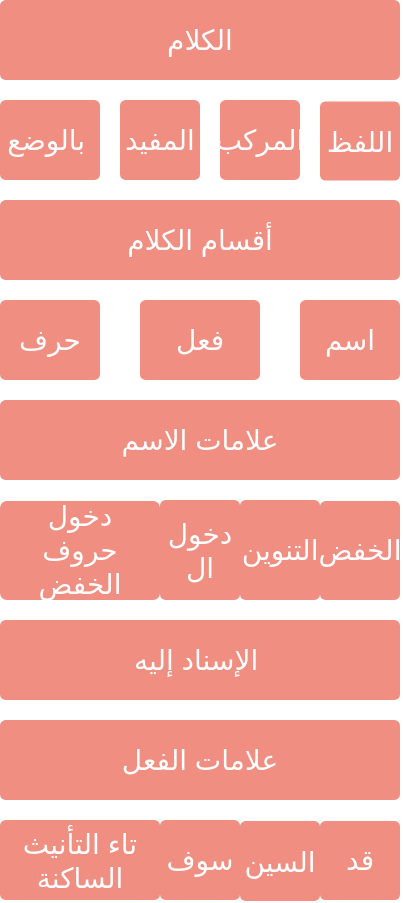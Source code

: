<mxfile version="24.6.4" type="github">
  <diagram id="6a731a19-8d31-9384-78a2-239565b7b9f0" name="Page-1">
    <mxGraphModel dx="283" dy="626" grid="1" gridSize="10" guides="1" tooltips="1" connect="1" arrows="1" fold="1" page="1" pageScale="1" pageWidth="1169" pageHeight="827" background="none" math="0" shadow="0">
      <root>
        <mxCell id="0" />
        <mxCell id="1" parent="0" />
        <mxCell id="1756" value="الكلام" style="rounded=1;whiteSpace=wrap;html=1;shadow=0;labelBackgroundColor=none;strokeColor=none;strokeWidth=3;fillColor=#f08e81;fontFamily=Helvetica;fontSize=14;fontColor=#FFFFFF;align=center;spacing=5;fontStyle=0;arcSize=7;perimeterSpacing=2;" parent="1" vertex="1">
          <mxGeometry x="960" y="10" width="200" height="40" as="geometry" />
        </mxCell>
        <mxCell id="1773" value="" style="edgeStyle=none;rounded=1;jumpStyle=none;html=1;shadow=0;labelBackgroundColor=none;startArrow=none;startFill=0;jettySize=auto;orthogonalLoop=1;strokeColor=#12AAB5;strokeWidth=3;fontFamily=Helvetica;fontSize=14;fontColor=#FFFFFF;spacing=5;fontStyle=1;fillColor=#b0e3e6;" parent="1" edge="1">
          <mxGeometry relative="1" as="geometry">
            <mxPoint x="931.583" y="522.5" as="targetPoint" />
          </mxGeometry>
        </mxCell>
        <mxCell id="1775" value="" style="edgeStyle=none;rounded=1;jumpStyle=none;html=1;shadow=0;labelBackgroundColor=none;startArrow=none;startFill=0;jettySize=auto;orthogonalLoop=1;strokeColor=#12AAB5;strokeWidth=3;fontFamily=Helvetica;fontSize=14;fontColor=#FFFFFF;spacing=5;fontStyle=1;fillColor=#b0e3e6;" parent="1" edge="1">
          <mxGeometry relative="1" as="geometry">
            <mxPoint x="1003" y="446.533" as="targetPoint" />
          </mxGeometry>
        </mxCell>
        <mxCell id="1777" value="" style="edgeStyle=none;rounded=1;jumpStyle=none;html=1;shadow=0;labelBackgroundColor=none;startArrow=none;startFill=0;jettySize=auto;orthogonalLoop=1;strokeColor=#12AAB5;strokeWidth=3;fontFamily=Helvetica;fontSize=14;fontColor=#FFFFFF;spacing=5;fontStyle=1;fillColor=#b0e3e6;" parent="1" edge="1">
          <mxGeometry relative="1" as="geometry">
            <mxPoint x="1003" y="376.867" as="targetPoint" />
          </mxGeometry>
        </mxCell>
        <mxCell id="1779" value="" style="edgeStyle=none;rounded=1;jumpStyle=none;html=1;shadow=0;labelBackgroundColor=none;startArrow=none;startFill=0;jettySize=auto;orthogonalLoop=1;strokeColor=#12AAB5;strokeWidth=3;fontFamily=Helvetica;fontSize=14;fontColor=#FFFFFF;spacing=5;fontStyle=1;fillColor=#b0e3e6;" parent="1" edge="1">
          <mxGeometry relative="1" as="geometry">
            <mxPoint x="931.844" y="306.5" as="targetPoint" />
          </mxGeometry>
        </mxCell>
        <mxCell id="cRscaKNVrJ4zBHYBfBJa-1784" value="المركب" style="rounded=1;whiteSpace=wrap;html=1;shadow=0;labelBackgroundColor=none;strokeColor=none;strokeWidth=3;fillColor=#f08e81;fontFamily=Helvetica;fontSize=14;fontColor=#FFFFFF;align=center;spacing=5;fontStyle=0;arcSize=7;perimeterSpacing=2;" parent="1" vertex="1">
          <mxGeometry x="1070" y="60" width="40" height="40" as="geometry" />
        </mxCell>
        <mxCell id="cRscaKNVrJ4zBHYBfBJa-1788" value="اللفظ" style="whiteSpace=wrap;html=1;fontSize=14;fillColor=#f08e81;strokeColor=none;fontColor=#FFFFFF;rounded=1;shadow=0;labelBackgroundColor=none;strokeWidth=3;spacing=5;fontStyle=0;arcSize=7;" parent="1" vertex="1">
          <mxGeometry x="1120" y="60.75" width="40" height="39.5" as="geometry" />
        </mxCell>
        <mxCell id="cRscaKNVrJ4zBHYBfBJa-1790" value="المفيد" style="whiteSpace=wrap;html=1;fontSize=14;fillColor=#f08e81;strokeColor=none;fontColor=#FFFFFF;rounded=1;shadow=0;labelBackgroundColor=none;strokeWidth=3;spacing=5;fontStyle=0;arcSize=7;" parent="1" vertex="1">
          <mxGeometry x="1020" y="60" width="40" height="40" as="geometry" />
        </mxCell>
        <mxCell id="cRscaKNVrJ4zBHYBfBJa-1792" value="بالوضع&amp;nbsp;" style="whiteSpace=wrap;html=1;fontSize=14;fillColor=#f08e81;strokeColor=none;fontColor=#FFFFFF;rounded=1;shadow=0;labelBackgroundColor=none;strokeWidth=3;spacing=5;fontStyle=0;arcSize=7;" parent="1" vertex="1">
          <mxGeometry x="960" y="60" width="50" height="40" as="geometry" />
        </mxCell>
        <mxCell id="5z6oDSpN4JRysGnLd312-1780" value="أقسام الكلام" style="rounded=1;whiteSpace=wrap;html=1;shadow=0;labelBackgroundColor=none;strokeColor=none;strokeWidth=3;fillColor=#f08e81;fontFamily=Helvetica;fontSize=14;fontColor=#FFFFFF;align=center;spacing=5;fontStyle=0;arcSize=7;perimeterSpacing=2;" parent="1" vertex="1">
          <mxGeometry x="960" y="110" width="200" height="40" as="geometry" />
        </mxCell>
        <mxCell id="5z6oDSpN4JRysGnLd312-1781" value="حرف" style="rounded=1;whiteSpace=wrap;html=1;shadow=0;labelBackgroundColor=none;strokeColor=none;strokeWidth=3;fillColor=#f08e81;fontFamily=Helvetica;fontSize=14;fontColor=#FFFFFF;align=center;spacing=5;fontStyle=0;arcSize=7;perimeterSpacing=2;" parent="1" vertex="1">
          <mxGeometry x="960" y="160" width="50" height="40" as="geometry" />
        </mxCell>
        <mxCell id="5z6oDSpN4JRysGnLd312-1783" value="فعل" style="rounded=1;whiteSpace=wrap;html=1;shadow=0;labelBackgroundColor=none;strokeColor=none;strokeWidth=3;fillColor=#f08e81;fontFamily=Helvetica;fontSize=14;fontColor=#FFFFFF;align=center;spacing=5;fontStyle=0;arcSize=7;perimeterSpacing=2;" parent="1" vertex="1">
          <mxGeometry x="1030" y="160" width="60" height="40" as="geometry" />
        </mxCell>
        <mxCell id="5z6oDSpN4JRysGnLd312-1784" value="اسم" style="rounded=1;whiteSpace=wrap;html=1;shadow=0;labelBackgroundColor=none;strokeColor=none;strokeWidth=3;fillColor=#f08e81;fontFamily=Helvetica;fontSize=14;fontColor=#FFFFFF;align=center;spacing=5;fontStyle=0;arcSize=7;perimeterSpacing=2;" parent="1" vertex="1">
          <mxGeometry x="1110" y="160" width="50" height="40" as="geometry" />
        </mxCell>
        <mxCell id="5z6oDSpN4JRysGnLd312-1788" value="علامات الاسم" style="rounded=1;whiteSpace=wrap;html=1;shadow=0;labelBackgroundColor=none;strokeColor=none;strokeWidth=3;fillColor=#f08e81;fontFamily=Helvetica;fontSize=14;fontColor=#FFFFFF;align=center;spacing=5;fontStyle=0;arcSize=7;perimeterSpacing=2;" parent="1" vertex="1">
          <mxGeometry x="960" y="210" width="200" height="40" as="geometry" />
        </mxCell>
        <mxCell id="5z6oDSpN4JRysGnLd312-1790" value="دخول حروف الخفض" style="whiteSpace=wrap;html=1;fontSize=14;fillColor=#f08e81;strokeColor=none;fontColor=#FFFFFF;rounded=1;shadow=0;labelBackgroundColor=none;strokeWidth=3;spacing=5;fontStyle=0;arcSize=7;" parent="1" vertex="1">
          <mxGeometry x="960" y="260.5" width="80" height="49.5" as="geometry" />
        </mxCell>
        <mxCell id="5z6oDSpN4JRysGnLd312-1791" value="دخول ال" style="whiteSpace=wrap;html=1;fontSize=14;fillColor=#f08e81;strokeColor=none;fontColor=#FFFFFF;rounded=1;shadow=0;labelBackgroundColor=none;strokeWidth=3;spacing=5;fontStyle=0;arcSize=7;" parent="1" vertex="1">
          <mxGeometry x="1040" y="260" width="40" height="50" as="geometry" />
        </mxCell>
        <mxCell id="5z6oDSpN4JRysGnLd312-1792" value="التنوين" style="rounded=1;whiteSpace=wrap;html=1;shadow=0;labelBackgroundColor=none;strokeColor=none;strokeWidth=3;fillColor=#f08e81;fontFamily=Helvetica;fontSize=14;fontColor=#FFFFFF;align=center;spacing=5;fontStyle=0;arcSize=7;perimeterSpacing=2;" parent="1" vertex="1">
          <mxGeometry x="1080" y="260" width="40" height="50" as="geometry" />
        </mxCell>
        <mxCell id="5z6oDSpN4JRysGnLd312-1793" value="الخفض" style="whiteSpace=wrap;html=1;fontSize=14;fillColor=#f08e81;strokeColor=none;fontColor=#FFFFFF;rounded=1;shadow=0;labelBackgroundColor=none;strokeWidth=3;spacing=5;fontStyle=0;arcSize=7;" parent="1" vertex="1">
          <mxGeometry x="1120" y="260.5" width="40" height="49.5" as="geometry" />
        </mxCell>
        <mxCell id="5z6oDSpN4JRysGnLd312-1797" value="الإسناد إليه&amp;nbsp;" style="rounded=1;whiteSpace=wrap;html=1;shadow=0;labelBackgroundColor=none;strokeColor=none;strokeWidth=3;fillColor=#f08e81;fontFamily=Helvetica;fontSize=14;fontColor=#FFFFFF;align=center;spacing=5;fontStyle=0;arcSize=7;perimeterSpacing=2;" parent="1" vertex="1">
          <mxGeometry x="960" y="320" width="200" height="40" as="geometry" />
        </mxCell>
        <mxCell id="5z6oDSpN4JRysGnLd312-1798" value="علامات الفعل" style="rounded=1;whiteSpace=wrap;html=1;shadow=0;labelBackgroundColor=none;strokeColor=none;strokeWidth=3;fillColor=#f08e81;fontFamily=Helvetica;fontSize=14;fontColor=#FFFFFF;align=center;spacing=5;fontStyle=0;arcSize=7;perimeterSpacing=2;" parent="1" vertex="1">
          <mxGeometry x="960" y="370" width="200" height="40" as="geometry" />
        </mxCell>
        <mxCell id="iHlBPepbxZfsLJ_pUvUi-1779" value="سوف" style="rounded=1;whiteSpace=wrap;html=1;shadow=0;labelBackgroundColor=none;strokeColor=none;strokeWidth=3;fillColor=#f08e81;fontFamily=Helvetica;fontSize=14;fontColor=#FFFFFF;align=center;spacing=5;fontStyle=0;arcSize=7;perimeterSpacing=2;" vertex="1" parent="1">
          <mxGeometry x="1040" y="420" width="40" height="40" as="geometry" />
        </mxCell>
        <mxCell id="iHlBPepbxZfsLJ_pUvUi-1780" value="قد" style="whiteSpace=wrap;html=1;fontSize=14;fillColor=#f08e81;strokeColor=none;fontColor=#FFFFFF;rounded=1;shadow=0;labelBackgroundColor=none;strokeWidth=3;spacing=5;fontStyle=0;arcSize=7;" vertex="1" parent="1">
          <mxGeometry x="1120" y="420.5" width="40" height="39.5" as="geometry" />
        </mxCell>
        <mxCell id="iHlBPepbxZfsLJ_pUvUi-1781" value="السين" style="whiteSpace=wrap;html=1;fontSize=14;fillColor=#f08e81;strokeColor=none;fontColor=#FFFFFF;rounded=1;shadow=0;labelBackgroundColor=none;strokeWidth=3;spacing=5;fontStyle=0;arcSize=7;" vertex="1" parent="1">
          <mxGeometry x="1080" y="420.5" width="40" height="40" as="geometry" />
        </mxCell>
        <mxCell id="iHlBPepbxZfsLJ_pUvUi-1782" value="تاء التأنيث الساكنة" style="whiteSpace=wrap;html=1;fontSize=14;fillColor=#f08e81;strokeColor=none;fontColor=#FFFFFF;rounded=1;shadow=0;labelBackgroundColor=none;strokeWidth=3;spacing=5;fontStyle=0;arcSize=7;" vertex="1" parent="1">
          <mxGeometry x="960" y="420" width="80" height="40" as="geometry" />
        </mxCell>
      </root>
    </mxGraphModel>
  </diagram>
</mxfile>
